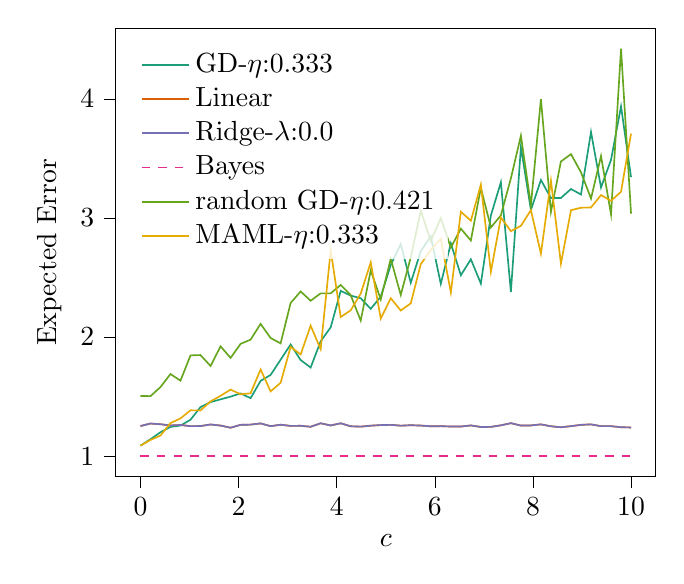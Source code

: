 % This file was created with tikzplotlib v0.10.1.
\begin{tikzpicture}

\definecolor{chocolate217952}{RGB}{217,95,2}
\definecolor{darkcyan27158119}{RGB}{27,158,119}
\definecolor{darkgoldenrod16611829}{RGB}{166,118,29}
\definecolor{darkgray176}{RGB}{176,176,176}
\definecolor{deeppink23141138}{RGB}{231,41,138}
\definecolor{lightslategray117112179}{RGB}{117,112,179}
\definecolor{olivedrab10216630}{RGB}{102,166,30}
\definecolor{orange2301712}{RGB}{230,171,2}

\begin{axis}[
legend cell align={left},
legend style={
  fill opacity=0.8,
  draw opacity=1,
  text opacity=1,
  at={(0.03,0.97)},
  anchor=north west,
  draw=none
},
tick align=outside,
tick pos=left,
x grid style={darkgray176},
xlabel={\(\displaystyle c\)},
xmin=-0.5, xmax=10.5,
xtick style={color=black},
y grid style={darkgray176},
ylabel={Expected Error},
ymin=0.829, ymax=4.593,
ytick style={color=black}
]
\addplot [semithick, darkcyan27158119]
table {%
0 1.088
0.204 1.142
0.408 1.201
0.612 1.246
0.816 1.257
1.02 1.306
1.224 1.412
1.429 1.454
1.633 1.477
1.837 1.5
2.041 1.527
2.245 1.487
2.449 1.632
2.653 1.682
2.857 1.81
3.061 1.938
3.265 1.807
3.469 1.744
3.673 1.964
3.878 2.082
4.082 2.388
4.286 2.348
4.49 2.326
4.694 2.237
4.898 2.339
5.102 2.606
5.306 2.781
5.51 2.456
5.714 2.721
5.918 2.846
6.122 2.447
6.327 2.787
6.531 2.519
6.735 2.653
6.939 2.449
7.143 3.021
7.347 3.3
7.551 2.378
7.755 3.596
7.959 3.066
8.163 3.319
8.367 3.167
8.571 3.168
8.776 3.243
8.98 3.197
9.184 3.722
9.388 3.256
9.592 3.488
9.796 3.936
10 3.343
};
\addlegendentry{GD-$\eta$:0.333}
\addplot [semithick, chocolate217952]
table {%
0 1.253
0.204 1.274
0.408 1.268
0.612 1.258
0.816 1.262
1.02 1.252
1.224 1.253
1.429 1.266
1.633 1.257
1.837 1.239
2.041 1.263
2.245 1.265
2.449 1.275
2.653 1.252
2.857 1.264
3.061 1.254
3.265 1.255
3.469 1.247
3.673 1.276
3.878 1.258
4.082 1.276
4.286 1.251
4.49 1.248
4.694 1.256
4.898 1.261
5.102 1.263
5.306 1.256
5.51 1.26
5.714 1.257
5.918 1.251
6.122 1.252
6.327 1.249
6.531 1.249
6.735 1.258
6.939 1.245
7.143 1.246
7.347 1.259
7.551 1.277
7.755 1.257
7.959 1.258
8.163 1.267
8.367 1.251
8.571 1.243
8.776 1.252
8.98 1.263
9.184 1.267
9.388 1.252
9.592 1.252
9.796 1.243
10 1.241
};
\addlegendentry{Linear}
\addplot [semithick, lightslategray117112179]
table {%
0 1.253
0.204 1.274
0.408 1.268
0.612 1.258
0.816 1.262
1.02 1.252
1.224 1.253
1.429 1.266
1.633 1.257
1.837 1.239
2.041 1.263
2.245 1.265
2.449 1.275
2.653 1.252
2.857 1.264
3.061 1.254
3.265 1.255
3.469 1.247
3.673 1.276
3.878 1.258
4.082 1.276
4.286 1.251
4.49 1.248
4.694 1.256
4.898 1.261
5.102 1.263
5.306 1.256
5.51 1.26
5.714 1.257
5.918 1.251
6.122 1.252
6.327 1.249
6.531 1.249
6.735 1.258
6.939 1.245
7.143 1.246
7.347 1.259
7.551 1.277
7.755 1.257
7.959 1.258
8.163 1.267
8.367 1.251
8.571 1.243
8.776 1.252
8.98 1.263
9.184 1.267
9.388 1.252
9.592 1.252
9.796 1.243
10 1.241
};
\addlegendentry{Ridge-$\lambda$:0.0}
\addplot [semithick, deeppink23141138, dashed]
table {%
0 1.0
0.204 1.0
0.408 1.0
0.612 1.0
0.816 1.0
1.02 1.0
1.224 1.0
1.429 1.0
1.633 1.0
1.837 1.0
2.041 1.0
2.245 1.0
2.449 1.0
2.653 1.0
2.857 1.0
3.061 1.0
3.265 1.0
3.469 1.0
3.673 1.0
3.878 1.0
4.082 1.0
4.286 1.0
4.49 1.0
4.694 1.0
4.898 1.0
5.102 1.0
5.306 1.0
5.51 1.0
5.714 1.0
5.918 1.0
6.122 1.0
6.327 1.0
6.531 1.0
6.735 1.0
6.939 1.0
7.143 1.0
7.347 1.0
7.551 1.0
7.755 1.0
7.959 1.0
8.163 1.0
8.367 1.0
8.571 1.0
8.776 1.0
8.98 1.0
9.184 1.0
9.388 1.0
9.592 1.0
9.796 1.0
10 1.0
};
\addlegendentry{Bayes}
\addplot [semithick, olivedrab10216630]
table {%
0 1.506
0.204 1.504
0.408 1.58
0.612 1.69
0.816 1.634
1.02 1.846
1.224 1.849
1.429 1.757
1.633 1.922
1.837 1.825
2.041 1.943
2.245 1.978
2.449 2.111
2.653 1.992
2.857 1.947
3.061 2.286
3.265 2.383
3.469 2.305
3.673 2.367
3.878 2.367
4.082 2.438
4.286 2.352
4.49 2.138
4.694 2.559
4.898 2.316
5.102 2.657
5.306 2.354
5.51 2.669
5.714 3.06
5.918 2.806
6.122 2.999
6.327 2.751
6.531 2.91
6.735 2.811
6.939 3.253
7.143 2.92
7.347 3.022
7.551 3.333
7.755 3.691
7.959 3.107
8.163 3.998
8.367 3.051
8.571 3.474
8.776 3.536
8.98 3.383
9.184 3.163
9.388 3.52
9.592 3.03
9.796 4.422
10 3.037
};
\addlegendentry{random GD-$\eta$:0.421}
\addplot [semithick, orange2301712]
table {%
0 1.088
0.204 1.136
0.408 1.173
0.612 1.278
0.816 1.317
1.02 1.385
1.224 1.384
1.429 1.46
1.633 1.507
1.837 1.559
2.041 1.52
2.245 1.528
2.449 1.728
2.653 1.544
2.857 1.616
3.061 1.918
3.265 1.854
3.469 2.096
3.673 1.898
3.878 2.728
4.082 2.168
4.286 2.225
4.49 2.365
4.694 2.627
4.898 2.155
5.102 2.326
5.306 2.223
5.51 2.283
5.714 2.612
5.918 2.731
6.122 2.825
6.327 2.374
6.531 3.052
6.735 2.977
6.939 3.28
7.143 2.548
7.347 3.004
7.551 2.889
7.755 2.934
7.959 3.066
8.163 2.7
8.367 3.313
8.571 2.616
8.776 3.065
8.98 3.086
9.184 3.088
9.388 3.192
9.592 3.144
9.796 3.22
10 3.708
};
\addlegendentry{MAML-$\eta$:0.333}

\end{axis}

\end{tikzpicture}
